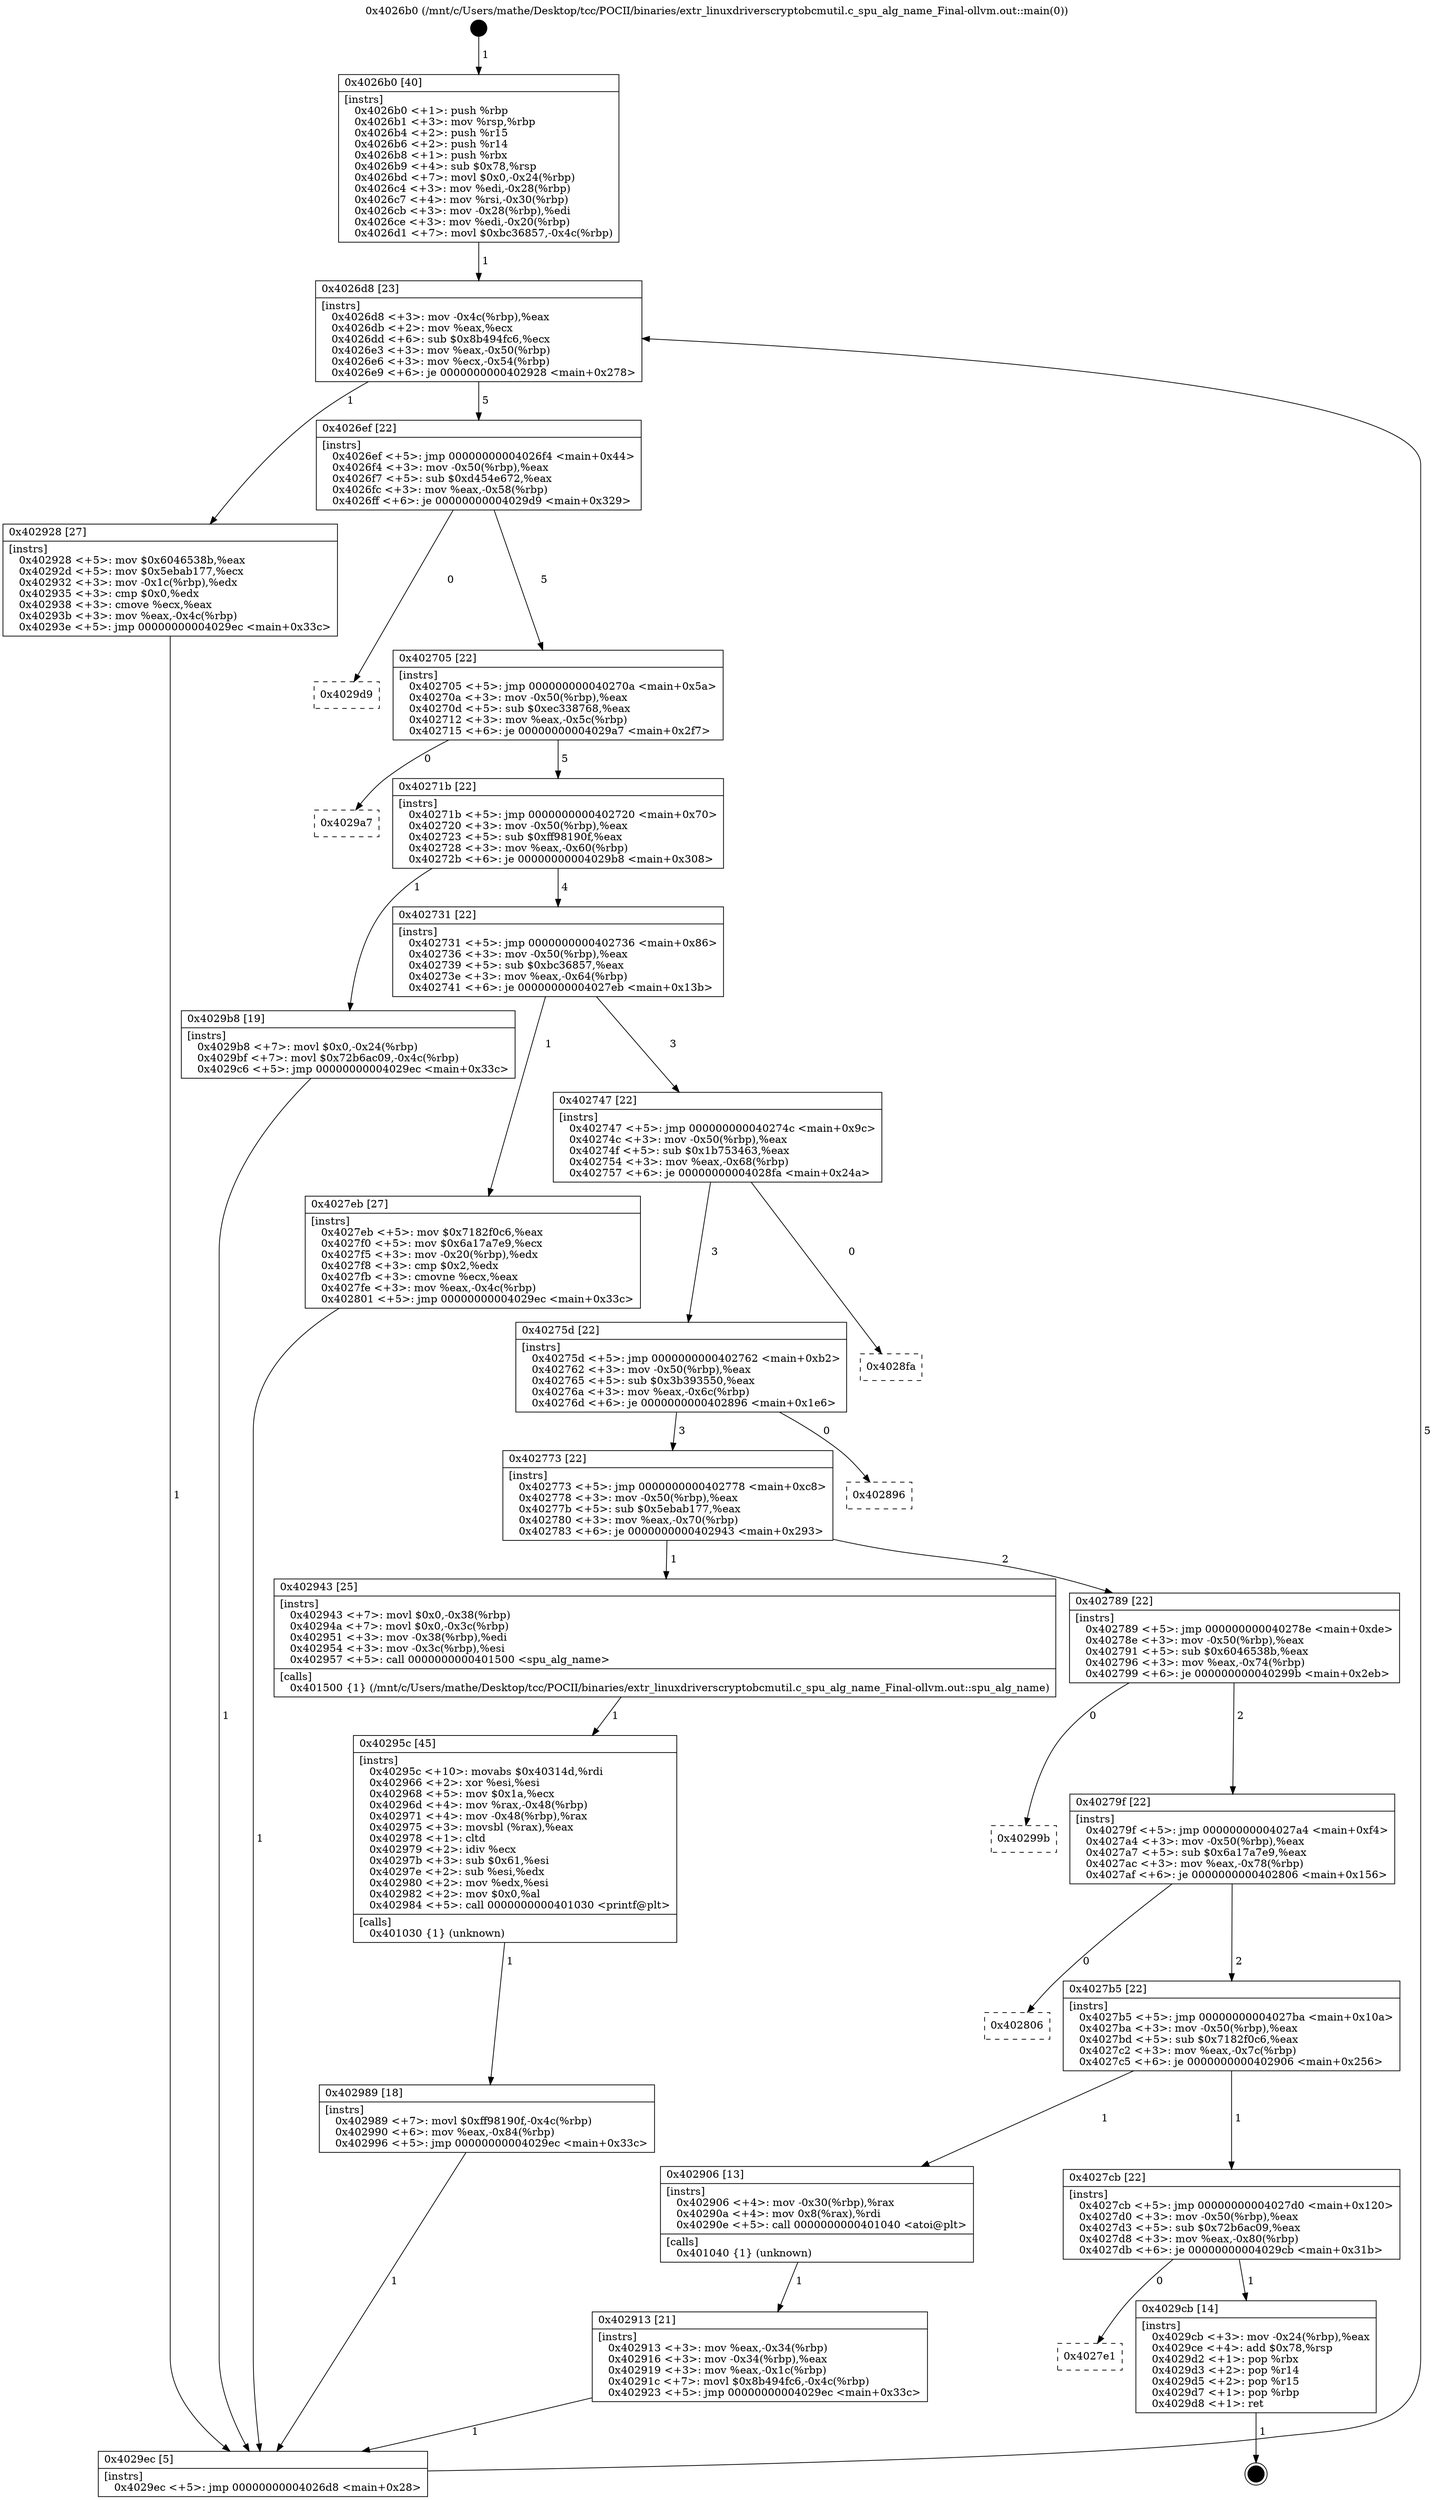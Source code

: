 digraph "0x4026b0" {
  label = "0x4026b0 (/mnt/c/Users/mathe/Desktop/tcc/POCII/binaries/extr_linuxdriverscryptobcmutil.c_spu_alg_name_Final-ollvm.out::main(0))"
  labelloc = "t"
  node[shape=record]

  Entry [label="",width=0.3,height=0.3,shape=circle,fillcolor=black,style=filled]
  "0x4026d8" [label="{
     0x4026d8 [23]\l
     | [instrs]\l
     &nbsp;&nbsp;0x4026d8 \<+3\>: mov -0x4c(%rbp),%eax\l
     &nbsp;&nbsp;0x4026db \<+2\>: mov %eax,%ecx\l
     &nbsp;&nbsp;0x4026dd \<+6\>: sub $0x8b494fc6,%ecx\l
     &nbsp;&nbsp;0x4026e3 \<+3\>: mov %eax,-0x50(%rbp)\l
     &nbsp;&nbsp;0x4026e6 \<+3\>: mov %ecx,-0x54(%rbp)\l
     &nbsp;&nbsp;0x4026e9 \<+6\>: je 0000000000402928 \<main+0x278\>\l
  }"]
  "0x402928" [label="{
     0x402928 [27]\l
     | [instrs]\l
     &nbsp;&nbsp;0x402928 \<+5\>: mov $0x6046538b,%eax\l
     &nbsp;&nbsp;0x40292d \<+5\>: mov $0x5ebab177,%ecx\l
     &nbsp;&nbsp;0x402932 \<+3\>: mov -0x1c(%rbp),%edx\l
     &nbsp;&nbsp;0x402935 \<+3\>: cmp $0x0,%edx\l
     &nbsp;&nbsp;0x402938 \<+3\>: cmove %ecx,%eax\l
     &nbsp;&nbsp;0x40293b \<+3\>: mov %eax,-0x4c(%rbp)\l
     &nbsp;&nbsp;0x40293e \<+5\>: jmp 00000000004029ec \<main+0x33c\>\l
  }"]
  "0x4026ef" [label="{
     0x4026ef [22]\l
     | [instrs]\l
     &nbsp;&nbsp;0x4026ef \<+5\>: jmp 00000000004026f4 \<main+0x44\>\l
     &nbsp;&nbsp;0x4026f4 \<+3\>: mov -0x50(%rbp),%eax\l
     &nbsp;&nbsp;0x4026f7 \<+5\>: sub $0xd454e672,%eax\l
     &nbsp;&nbsp;0x4026fc \<+3\>: mov %eax,-0x58(%rbp)\l
     &nbsp;&nbsp;0x4026ff \<+6\>: je 00000000004029d9 \<main+0x329\>\l
  }"]
  Exit [label="",width=0.3,height=0.3,shape=circle,fillcolor=black,style=filled,peripheries=2]
  "0x4029d9" [label="{
     0x4029d9\l
  }", style=dashed]
  "0x402705" [label="{
     0x402705 [22]\l
     | [instrs]\l
     &nbsp;&nbsp;0x402705 \<+5\>: jmp 000000000040270a \<main+0x5a\>\l
     &nbsp;&nbsp;0x40270a \<+3\>: mov -0x50(%rbp),%eax\l
     &nbsp;&nbsp;0x40270d \<+5\>: sub $0xec338768,%eax\l
     &nbsp;&nbsp;0x402712 \<+3\>: mov %eax,-0x5c(%rbp)\l
     &nbsp;&nbsp;0x402715 \<+6\>: je 00000000004029a7 \<main+0x2f7\>\l
  }"]
  "0x4027e1" [label="{
     0x4027e1\l
  }", style=dashed]
  "0x4029a7" [label="{
     0x4029a7\l
  }", style=dashed]
  "0x40271b" [label="{
     0x40271b [22]\l
     | [instrs]\l
     &nbsp;&nbsp;0x40271b \<+5\>: jmp 0000000000402720 \<main+0x70\>\l
     &nbsp;&nbsp;0x402720 \<+3\>: mov -0x50(%rbp),%eax\l
     &nbsp;&nbsp;0x402723 \<+5\>: sub $0xff98190f,%eax\l
     &nbsp;&nbsp;0x402728 \<+3\>: mov %eax,-0x60(%rbp)\l
     &nbsp;&nbsp;0x40272b \<+6\>: je 00000000004029b8 \<main+0x308\>\l
  }"]
  "0x4029cb" [label="{
     0x4029cb [14]\l
     | [instrs]\l
     &nbsp;&nbsp;0x4029cb \<+3\>: mov -0x24(%rbp),%eax\l
     &nbsp;&nbsp;0x4029ce \<+4\>: add $0x78,%rsp\l
     &nbsp;&nbsp;0x4029d2 \<+1\>: pop %rbx\l
     &nbsp;&nbsp;0x4029d3 \<+2\>: pop %r14\l
     &nbsp;&nbsp;0x4029d5 \<+2\>: pop %r15\l
     &nbsp;&nbsp;0x4029d7 \<+1\>: pop %rbp\l
     &nbsp;&nbsp;0x4029d8 \<+1\>: ret\l
  }"]
  "0x4029b8" [label="{
     0x4029b8 [19]\l
     | [instrs]\l
     &nbsp;&nbsp;0x4029b8 \<+7\>: movl $0x0,-0x24(%rbp)\l
     &nbsp;&nbsp;0x4029bf \<+7\>: movl $0x72b6ac09,-0x4c(%rbp)\l
     &nbsp;&nbsp;0x4029c6 \<+5\>: jmp 00000000004029ec \<main+0x33c\>\l
  }"]
  "0x402731" [label="{
     0x402731 [22]\l
     | [instrs]\l
     &nbsp;&nbsp;0x402731 \<+5\>: jmp 0000000000402736 \<main+0x86\>\l
     &nbsp;&nbsp;0x402736 \<+3\>: mov -0x50(%rbp),%eax\l
     &nbsp;&nbsp;0x402739 \<+5\>: sub $0xbc36857,%eax\l
     &nbsp;&nbsp;0x40273e \<+3\>: mov %eax,-0x64(%rbp)\l
     &nbsp;&nbsp;0x402741 \<+6\>: je 00000000004027eb \<main+0x13b\>\l
  }"]
  "0x402989" [label="{
     0x402989 [18]\l
     | [instrs]\l
     &nbsp;&nbsp;0x402989 \<+7\>: movl $0xff98190f,-0x4c(%rbp)\l
     &nbsp;&nbsp;0x402990 \<+6\>: mov %eax,-0x84(%rbp)\l
     &nbsp;&nbsp;0x402996 \<+5\>: jmp 00000000004029ec \<main+0x33c\>\l
  }"]
  "0x4027eb" [label="{
     0x4027eb [27]\l
     | [instrs]\l
     &nbsp;&nbsp;0x4027eb \<+5\>: mov $0x7182f0c6,%eax\l
     &nbsp;&nbsp;0x4027f0 \<+5\>: mov $0x6a17a7e9,%ecx\l
     &nbsp;&nbsp;0x4027f5 \<+3\>: mov -0x20(%rbp),%edx\l
     &nbsp;&nbsp;0x4027f8 \<+3\>: cmp $0x2,%edx\l
     &nbsp;&nbsp;0x4027fb \<+3\>: cmovne %ecx,%eax\l
     &nbsp;&nbsp;0x4027fe \<+3\>: mov %eax,-0x4c(%rbp)\l
     &nbsp;&nbsp;0x402801 \<+5\>: jmp 00000000004029ec \<main+0x33c\>\l
  }"]
  "0x402747" [label="{
     0x402747 [22]\l
     | [instrs]\l
     &nbsp;&nbsp;0x402747 \<+5\>: jmp 000000000040274c \<main+0x9c\>\l
     &nbsp;&nbsp;0x40274c \<+3\>: mov -0x50(%rbp),%eax\l
     &nbsp;&nbsp;0x40274f \<+5\>: sub $0x1b753463,%eax\l
     &nbsp;&nbsp;0x402754 \<+3\>: mov %eax,-0x68(%rbp)\l
     &nbsp;&nbsp;0x402757 \<+6\>: je 00000000004028fa \<main+0x24a\>\l
  }"]
  "0x4029ec" [label="{
     0x4029ec [5]\l
     | [instrs]\l
     &nbsp;&nbsp;0x4029ec \<+5\>: jmp 00000000004026d8 \<main+0x28\>\l
  }"]
  "0x4026b0" [label="{
     0x4026b0 [40]\l
     | [instrs]\l
     &nbsp;&nbsp;0x4026b0 \<+1\>: push %rbp\l
     &nbsp;&nbsp;0x4026b1 \<+3\>: mov %rsp,%rbp\l
     &nbsp;&nbsp;0x4026b4 \<+2\>: push %r15\l
     &nbsp;&nbsp;0x4026b6 \<+2\>: push %r14\l
     &nbsp;&nbsp;0x4026b8 \<+1\>: push %rbx\l
     &nbsp;&nbsp;0x4026b9 \<+4\>: sub $0x78,%rsp\l
     &nbsp;&nbsp;0x4026bd \<+7\>: movl $0x0,-0x24(%rbp)\l
     &nbsp;&nbsp;0x4026c4 \<+3\>: mov %edi,-0x28(%rbp)\l
     &nbsp;&nbsp;0x4026c7 \<+4\>: mov %rsi,-0x30(%rbp)\l
     &nbsp;&nbsp;0x4026cb \<+3\>: mov -0x28(%rbp),%edi\l
     &nbsp;&nbsp;0x4026ce \<+3\>: mov %edi,-0x20(%rbp)\l
     &nbsp;&nbsp;0x4026d1 \<+7\>: movl $0xbc36857,-0x4c(%rbp)\l
  }"]
  "0x40295c" [label="{
     0x40295c [45]\l
     | [instrs]\l
     &nbsp;&nbsp;0x40295c \<+10\>: movabs $0x40314d,%rdi\l
     &nbsp;&nbsp;0x402966 \<+2\>: xor %esi,%esi\l
     &nbsp;&nbsp;0x402968 \<+5\>: mov $0x1a,%ecx\l
     &nbsp;&nbsp;0x40296d \<+4\>: mov %rax,-0x48(%rbp)\l
     &nbsp;&nbsp;0x402971 \<+4\>: mov -0x48(%rbp),%rax\l
     &nbsp;&nbsp;0x402975 \<+3\>: movsbl (%rax),%eax\l
     &nbsp;&nbsp;0x402978 \<+1\>: cltd\l
     &nbsp;&nbsp;0x402979 \<+2\>: idiv %ecx\l
     &nbsp;&nbsp;0x40297b \<+3\>: sub $0x61,%esi\l
     &nbsp;&nbsp;0x40297e \<+2\>: sub %esi,%edx\l
     &nbsp;&nbsp;0x402980 \<+2\>: mov %edx,%esi\l
     &nbsp;&nbsp;0x402982 \<+2\>: mov $0x0,%al\l
     &nbsp;&nbsp;0x402984 \<+5\>: call 0000000000401030 \<printf@plt\>\l
     | [calls]\l
     &nbsp;&nbsp;0x401030 \{1\} (unknown)\l
  }"]
  "0x4028fa" [label="{
     0x4028fa\l
  }", style=dashed]
  "0x40275d" [label="{
     0x40275d [22]\l
     | [instrs]\l
     &nbsp;&nbsp;0x40275d \<+5\>: jmp 0000000000402762 \<main+0xb2\>\l
     &nbsp;&nbsp;0x402762 \<+3\>: mov -0x50(%rbp),%eax\l
     &nbsp;&nbsp;0x402765 \<+5\>: sub $0x3b393550,%eax\l
     &nbsp;&nbsp;0x40276a \<+3\>: mov %eax,-0x6c(%rbp)\l
     &nbsp;&nbsp;0x40276d \<+6\>: je 0000000000402896 \<main+0x1e6\>\l
  }"]
  "0x402913" [label="{
     0x402913 [21]\l
     | [instrs]\l
     &nbsp;&nbsp;0x402913 \<+3\>: mov %eax,-0x34(%rbp)\l
     &nbsp;&nbsp;0x402916 \<+3\>: mov -0x34(%rbp),%eax\l
     &nbsp;&nbsp;0x402919 \<+3\>: mov %eax,-0x1c(%rbp)\l
     &nbsp;&nbsp;0x40291c \<+7\>: movl $0x8b494fc6,-0x4c(%rbp)\l
     &nbsp;&nbsp;0x402923 \<+5\>: jmp 00000000004029ec \<main+0x33c\>\l
  }"]
  "0x402896" [label="{
     0x402896\l
  }", style=dashed]
  "0x402773" [label="{
     0x402773 [22]\l
     | [instrs]\l
     &nbsp;&nbsp;0x402773 \<+5\>: jmp 0000000000402778 \<main+0xc8\>\l
     &nbsp;&nbsp;0x402778 \<+3\>: mov -0x50(%rbp),%eax\l
     &nbsp;&nbsp;0x40277b \<+5\>: sub $0x5ebab177,%eax\l
     &nbsp;&nbsp;0x402780 \<+3\>: mov %eax,-0x70(%rbp)\l
     &nbsp;&nbsp;0x402783 \<+6\>: je 0000000000402943 \<main+0x293\>\l
  }"]
  "0x4027cb" [label="{
     0x4027cb [22]\l
     | [instrs]\l
     &nbsp;&nbsp;0x4027cb \<+5\>: jmp 00000000004027d0 \<main+0x120\>\l
     &nbsp;&nbsp;0x4027d0 \<+3\>: mov -0x50(%rbp),%eax\l
     &nbsp;&nbsp;0x4027d3 \<+5\>: sub $0x72b6ac09,%eax\l
     &nbsp;&nbsp;0x4027d8 \<+3\>: mov %eax,-0x80(%rbp)\l
     &nbsp;&nbsp;0x4027db \<+6\>: je 00000000004029cb \<main+0x31b\>\l
  }"]
  "0x402943" [label="{
     0x402943 [25]\l
     | [instrs]\l
     &nbsp;&nbsp;0x402943 \<+7\>: movl $0x0,-0x38(%rbp)\l
     &nbsp;&nbsp;0x40294a \<+7\>: movl $0x0,-0x3c(%rbp)\l
     &nbsp;&nbsp;0x402951 \<+3\>: mov -0x38(%rbp),%edi\l
     &nbsp;&nbsp;0x402954 \<+3\>: mov -0x3c(%rbp),%esi\l
     &nbsp;&nbsp;0x402957 \<+5\>: call 0000000000401500 \<spu_alg_name\>\l
     | [calls]\l
     &nbsp;&nbsp;0x401500 \{1\} (/mnt/c/Users/mathe/Desktop/tcc/POCII/binaries/extr_linuxdriverscryptobcmutil.c_spu_alg_name_Final-ollvm.out::spu_alg_name)\l
  }"]
  "0x402789" [label="{
     0x402789 [22]\l
     | [instrs]\l
     &nbsp;&nbsp;0x402789 \<+5\>: jmp 000000000040278e \<main+0xde\>\l
     &nbsp;&nbsp;0x40278e \<+3\>: mov -0x50(%rbp),%eax\l
     &nbsp;&nbsp;0x402791 \<+5\>: sub $0x6046538b,%eax\l
     &nbsp;&nbsp;0x402796 \<+3\>: mov %eax,-0x74(%rbp)\l
     &nbsp;&nbsp;0x402799 \<+6\>: je 000000000040299b \<main+0x2eb\>\l
  }"]
  "0x402906" [label="{
     0x402906 [13]\l
     | [instrs]\l
     &nbsp;&nbsp;0x402906 \<+4\>: mov -0x30(%rbp),%rax\l
     &nbsp;&nbsp;0x40290a \<+4\>: mov 0x8(%rax),%rdi\l
     &nbsp;&nbsp;0x40290e \<+5\>: call 0000000000401040 \<atoi@plt\>\l
     | [calls]\l
     &nbsp;&nbsp;0x401040 \{1\} (unknown)\l
  }"]
  "0x40299b" [label="{
     0x40299b\l
  }", style=dashed]
  "0x40279f" [label="{
     0x40279f [22]\l
     | [instrs]\l
     &nbsp;&nbsp;0x40279f \<+5\>: jmp 00000000004027a4 \<main+0xf4\>\l
     &nbsp;&nbsp;0x4027a4 \<+3\>: mov -0x50(%rbp),%eax\l
     &nbsp;&nbsp;0x4027a7 \<+5\>: sub $0x6a17a7e9,%eax\l
     &nbsp;&nbsp;0x4027ac \<+3\>: mov %eax,-0x78(%rbp)\l
     &nbsp;&nbsp;0x4027af \<+6\>: je 0000000000402806 \<main+0x156\>\l
  }"]
  "0x4027b5" [label="{
     0x4027b5 [22]\l
     | [instrs]\l
     &nbsp;&nbsp;0x4027b5 \<+5\>: jmp 00000000004027ba \<main+0x10a\>\l
     &nbsp;&nbsp;0x4027ba \<+3\>: mov -0x50(%rbp),%eax\l
     &nbsp;&nbsp;0x4027bd \<+5\>: sub $0x7182f0c6,%eax\l
     &nbsp;&nbsp;0x4027c2 \<+3\>: mov %eax,-0x7c(%rbp)\l
     &nbsp;&nbsp;0x4027c5 \<+6\>: je 0000000000402906 \<main+0x256\>\l
  }"]
  "0x402806" [label="{
     0x402806\l
  }", style=dashed]
  Entry -> "0x4026b0" [label=" 1"]
  "0x4026d8" -> "0x402928" [label=" 1"]
  "0x4026d8" -> "0x4026ef" [label=" 5"]
  "0x4029cb" -> Exit [label=" 1"]
  "0x4026ef" -> "0x4029d9" [label=" 0"]
  "0x4026ef" -> "0x402705" [label=" 5"]
  "0x4027cb" -> "0x4027e1" [label=" 0"]
  "0x402705" -> "0x4029a7" [label=" 0"]
  "0x402705" -> "0x40271b" [label=" 5"]
  "0x4027cb" -> "0x4029cb" [label=" 1"]
  "0x40271b" -> "0x4029b8" [label=" 1"]
  "0x40271b" -> "0x402731" [label=" 4"]
  "0x4029b8" -> "0x4029ec" [label=" 1"]
  "0x402731" -> "0x4027eb" [label=" 1"]
  "0x402731" -> "0x402747" [label=" 3"]
  "0x4027eb" -> "0x4029ec" [label=" 1"]
  "0x4026b0" -> "0x4026d8" [label=" 1"]
  "0x4029ec" -> "0x4026d8" [label=" 5"]
  "0x402989" -> "0x4029ec" [label=" 1"]
  "0x402747" -> "0x4028fa" [label=" 0"]
  "0x402747" -> "0x40275d" [label=" 3"]
  "0x40295c" -> "0x402989" [label=" 1"]
  "0x40275d" -> "0x402896" [label=" 0"]
  "0x40275d" -> "0x402773" [label=" 3"]
  "0x402943" -> "0x40295c" [label=" 1"]
  "0x402773" -> "0x402943" [label=" 1"]
  "0x402773" -> "0x402789" [label=" 2"]
  "0x402928" -> "0x4029ec" [label=" 1"]
  "0x402789" -> "0x40299b" [label=" 0"]
  "0x402789" -> "0x40279f" [label=" 2"]
  "0x402913" -> "0x4029ec" [label=" 1"]
  "0x40279f" -> "0x402806" [label=" 0"]
  "0x40279f" -> "0x4027b5" [label=" 2"]
  "0x402906" -> "0x402913" [label=" 1"]
  "0x4027b5" -> "0x402906" [label=" 1"]
  "0x4027b5" -> "0x4027cb" [label=" 1"]
}
